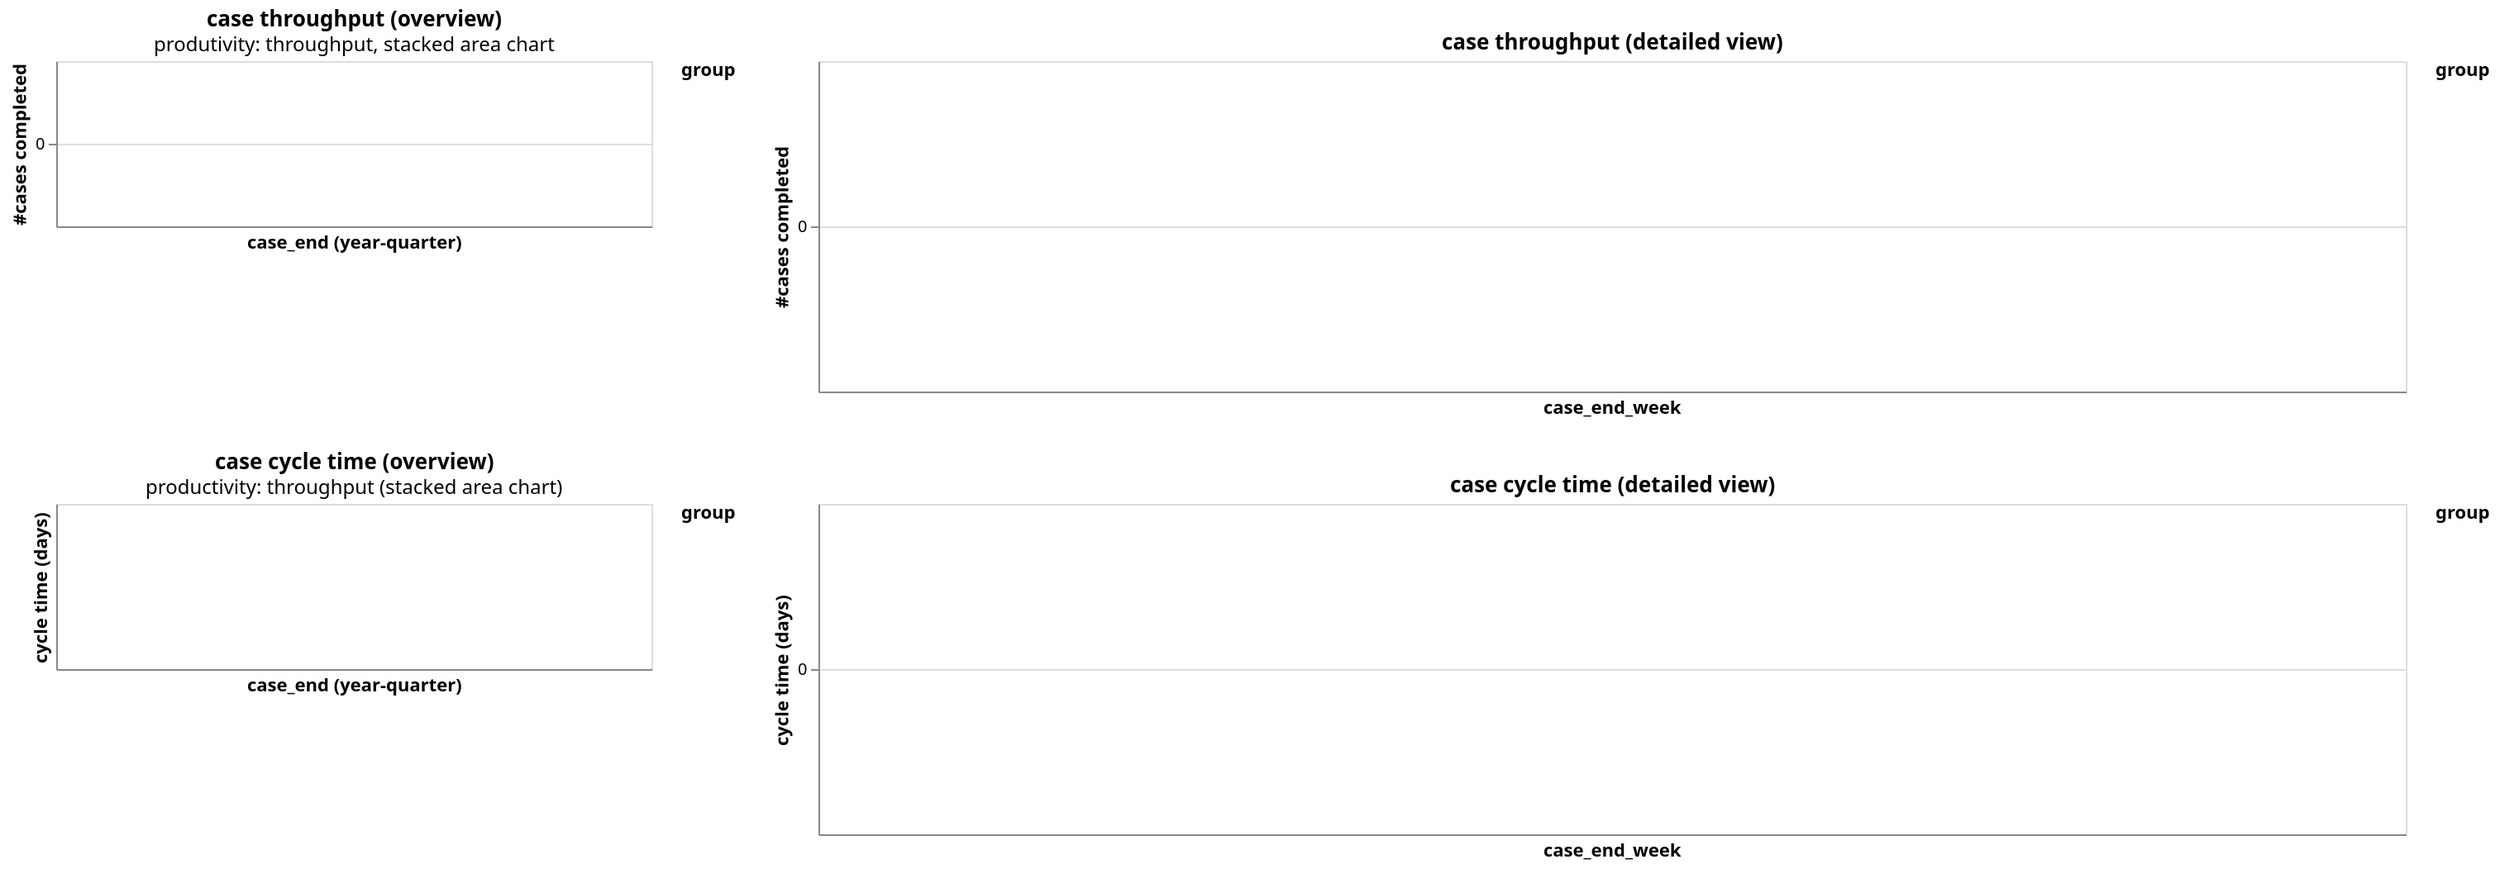 {
  "$schema": "https://vega.github.io/schema/vega-lite/v4.json",
  "description": "Composed multi-facet view",

  "config": {
    "axisX": {
      "labelAngle": -45
    }
  },

  "transform": [
    {
      "timeUnit": "yearweek",
      "field": "date",
      "as": "date_week"
    },
    {
      "timeUnit": "yearweek",
      "field": "case_start",
      "as": "case_start_week"
    },
    {
      "timeUnit": "yearweek",
      "field": "case_end",
      "as": "case_end_week"
    }
  ],

  "columns": 2,
  "resolve": {"legend": {"color": "independent"}},
  "concat": [
    {
      "title": {
        "text": "case throughput (overview)",
        "subtitle": "produtivity: throughput, stacked area chart"
      },

      "width": 360,
      "height": 100,

      "mark": "area",

      "transform": [{
        "aggregate": [{
          "op": "distinct",
          "field": "case_id",
          "as": "group_cases_ended"
        }],
        "groupby": ["case_end", "group"]
      }],

      "selection": {
        "sel_date_interval": {
          "type": "interval", 
          "encodings": ["x"],
          "empty": "all"
        }
      },

      "encoding": {
        "x": {
          "timeUnit": "yearquarter",
          "field": "case_end"
        },
        "y": {
          "aggregate": "sum",
          "field": "group_cases_ended",
          "title": "#cases completed"
        },
        "color": {
          "field": "group",
          "type": "nominal"
        }
      }

    },

    {
      "title": "case throughput (detailed view)",

      "width": 960,
      "height": 200,

      "transform": [
        {
          "aggregate": [{
            "op": "distinct",
            "field": "case_id",
            "as": "group_cases_completed"
          }],
          "groupby": ["case_end_week", "group"]
        }
      ],

      "encoding": {
        "x": {
          "field": "case_end_week",
          "type": "temporal",
          "scale": {"domain": {"selection": "sel_date_interval"}}
        }
      },

      "layer": [
        {
          "mark": {
            "type": "area",
            "point": true
          },
          "selection": {
            "sel_group": {
              "type": "multi", 
              "fields": ["group"], 
              "bind": "legend"
            }
          },
          "encoding": {
            "y": {
              "aggregate": "sum",
              "field": "group_cases_completed",
              "title": "#cases completed",
              "type": "quantitative"
            },
            "color": {
              "field": "group",
              "type": "nominal"
            },
            "opacity": {
              "condition": {"selection": "sel_group", "value": 1},
              "value": 0.2
            }
          }
        },
        {
          "mark": "rule",
          "transform": [{"pivot": "group", "value": "group_cases_completed", "groupby": ["case_end_week"]}],
          "encoding": {
            "opacity": {
              "condition": {"value": 0.5, "selection": "sel_date"},
              "value": 0
            },
            "tooltip": [
              {
                "field": "case_end_week",
                "type": "temporal",
                "format": "%W",
                "title": "Week"
              },
              {
                "field": "case_end_week",
                "type": "temporal",
                "format": "%Y-%m-%d (%a)",
                "title": "Week start"
              }
            ]
          },
          "selection": {
            "sel_date": {
              "type": "multi",
              "fields": ["case_end_week"],
              "nearest": true,
              "on": "click",
              "empty": "none"
            }
          }
        },

        {
          "mark": {"type": "text", "align": "center"},
          "encoding": {
            "text": {
              "condition": {
                "selection": "sel_date",
                "field": "case_end_week", 
                "type": "temporal",
                "format": "Week-%W"
              }
            },
            "y": {"value": 10}
          }
        }
      ]
    },

    {
      "title": {
        "text": "case cycle time (overview)",
        "subtitle": "productivity: throughput (stacked area chart)"
      },

      "width": 360,
      "height": 100,

      "mark": "line",

      "selection": {
        "sel_date_interval": {
          "type": "interval", 
          "encodings": ["x"],
          "empty": "all"
        }
      },

      "encoding": {
        "x": {
          "timeUnit": "yearquarter",
          "field": "case_end"
        },
        "y": {
          "aggregate": "average",
          "field": "case_duration_days",
          "title": "cycle time (days)"
        },
        "color": {
          "field": "group",
          "type": "nominal"
        }
      }

    },

    {
      "title": "case cycle time (detailed view)",

      "width": 960,
      "height": 200,

      "transform": [
        {
          "aggregate": [{
            "op": "average",
            "field": "case_duration_days",
            "as": "group_throughput"
          }],
          "groupby": ["case_end_week", "group"]
        }
      ],

      "encoding": {
        "x": {
          "field": "case_end_week",
          "type": "temporal",
          "scale": {"domain": {"selection": "sel_date_interval"}}
        }
      },

      "layer": [
        {
          "mark": {
            "type": "line",
            "point": true
          },
          "selection": {
            "sel_group": {
              "type": "multi", 
              "fields": ["group"], 
              "bind": "legend"
            }
          },
          "encoding": {
            "y": {
              "aggregate": "average",
              "field": "group_throughput",
              "title": "cycle time (days)",
              "type": "quantitative"
            },
            "color": {
              "field": "group",
              "type": "nominal"
            },
            "opacity": {
              "condition": {"selection": "sel_group", "value": 1},
              "value": 0.2
            }
          }
        },
        {
          "mark": "rule",
          "transform": [{"pivot": "group", "value": "group_throughput", "groupby": ["case_end_week"]}],
          "encoding": {
            "opacity": {
              "condition": {"value": 0.5, "selection": "sel_date"},
              "value": 0
            },
            "tooltip": [
              {
                "field": "case_end_week",
                "type": "temporal",
                "format": "%W",
                "title": "Week"
              },
              {
                "field": "case_end_week",
                "type": "temporal",
                "format": "%Y-%m-%d (%a)",
                "title": "Week start"
              }
            ]
          },
          "selection": {
            "sel_date": {
              "type": "multi",
              "fields": ["case_end_week"],
              "nearest": true,
              "on": "click",
              "empty": "none"
            }
          }
        },

        {
          "mark": {"type": "text", "align": "center"},
          "encoding": {
            "text": {
              "condition": {
                "selection": "sel_date",
                "field": "case_end_week", 
                "type": "temporal",
                "format": "Week-%W"
              }
            },
            "y": {"value": 10}
          }
        }
      ]
    }


  ]
}